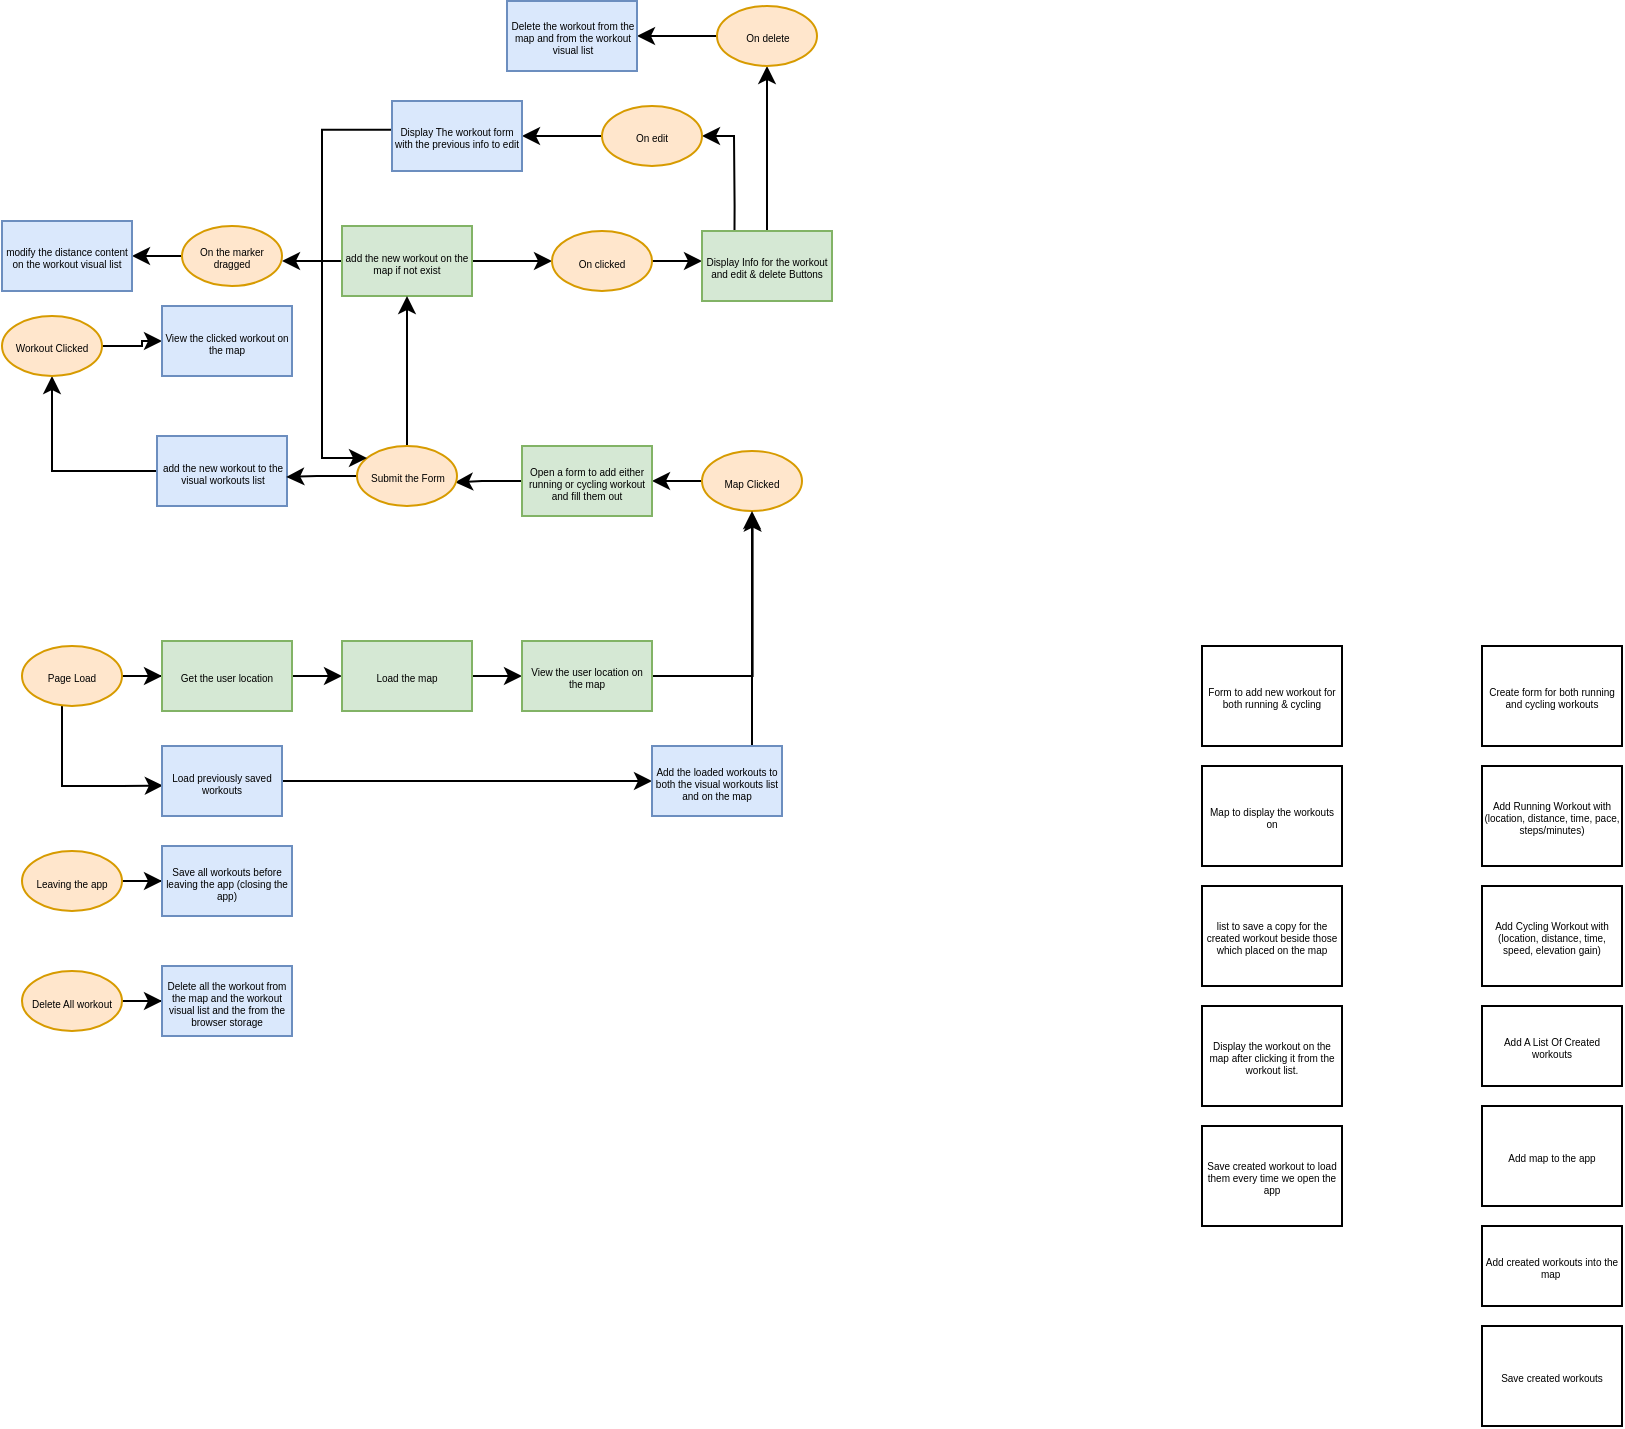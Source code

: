 <mxfile version="20.7.4" type="device"><diagram id="rd_j_HvBFFyBtlfR25yi" name="Page-1"><mxGraphModel dx="1105" dy="582" grid="1" gridSize="10" guides="1" tooltips="1" connect="1" arrows="1" fold="1" page="1" pageScale="1" pageWidth="850" pageHeight="1100" math="0" shadow="0"><root><mxCell id="0"/><mxCell id="1" parent="0"/><mxCell id="rIyFbyOKHlw92HfWpcFg-2" value="Add Running Workout with (location, distance, time, pace, steps/minutes)" style="rounded=0;whiteSpace=wrap;html=1;fontSize=5;" parent="1" vertex="1"><mxGeometry x="750" y="610" width="70" height="50" as="geometry"/></mxCell><mxCell id="rIyFbyOKHlw92HfWpcFg-3" value="Add Cycling Workout with (location, distance, time, speed, elevation gain)" style="rounded=0;whiteSpace=wrap;html=1;fontSize=5;" parent="1" vertex="1"><mxGeometry x="750" y="670" width="70" height="50" as="geometry"/></mxCell><mxCell id="rIyFbyOKHlw92HfWpcFg-4" value="Add A List Of Created workouts" style="rounded=0;whiteSpace=wrap;html=1;fontSize=5;" parent="1" vertex="1"><mxGeometry x="750" y="730" width="70" height="40" as="geometry"/></mxCell><mxCell id="rIyFbyOKHlw92HfWpcFg-10" value="Add created workouts into the map&amp;nbsp;" style="rounded=0;whiteSpace=wrap;html=1;fontSize=5;" parent="1" vertex="1"><mxGeometry x="750" y="840" width="70" height="40" as="geometry"/></mxCell><mxCell id="rIyFbyOKHlw92HfWpcFg-11" value="Save created workouts" style="rounded=0;whiteSpace=wrap;html=1;fontSize=5;" parent="1" vertex="1"><mxGeometry x="750" y="890" width="70" height="50" as="geometry"/></mxCell><mxCell id="rIyFbyOKHlw92HfWpcFg-13" value="Add map to the app" style="rounded=0;whiteSpace=wrap;html=1;fontSize=5;" parent="1" vertex="1"><mxGeometry x="750" y="780" width="70" height="50" as="geometry"/></mxCell><mxCell id="rIyFbyOKHlw92HfWpcFg-14" value="Create form for both running and cycling workouts" style="rounded=0;whiteSpace=wrap;html=1;fontSize=5;" parent="1" vertex="1"><mxGeometry x="750" y="550" width="70" height="50" as="geometry"/></mxCell><mxCell id="rIyFbyOKHlw92HfWpcFg-15" value="Map to display the workouts on" style="rounded=0;whiteSpace=wrap;html=1;fontSize=5;" parent="1" vertex="1"><mxGeometry x="610" y="610" width="70" height="50" as="geometry"/></mxCell><mxCell id="rIyFbyOKHlw92HfWpcFg-16" value="Form to add new workout for both running &amp;amp; cycling" style="rounded=0;whiteSpace=wrap;html=1;fontSize=5;" parent="1" vertex="1"><mxGeometry x="610" y="550" width="70" height="50" as="geometry"/></mxCell><mxCell id="rIyFbyOKHlw92HfWpcFg-17" value="list to save a copy for the created workout beside those which placed on the map" style="rounded=0;whiteSpace=wrap;html=1;fontSize=5;" parent="1" vertex="1"><mxGeometry x="610" y="670" width="70" height="50" as="geometry"/></mxCell><mxCell id="rIyFbyOKHlw92HfWpcFg-18" value="Save created workout to load them every time we open the app" style="rounded=0;whiteSpace=wrap;html=1;fontSize=5;" parent="1" vertex="1"><mxGeometry x="610" y="790" width="70" height="50" as="geometry"/></mxCell><mxCell id="rIyFbyOKHlw92HfWpcFg-19" value="Display the workout on the map after clicking it from the workout list." style="rounded=0;whiteSpace=wrap;html=1;fontSize=5;" parent="1" vertex="1"><mxGeometry x="610" y="730" width="70" height="50" as="geometry"/></mxCell><mxCell id="rIyFbyOKHlw92HfWpcFg-24" value="" style="edgeStyle=orthogonalEdgeStyle;rounded=0;orthogonalLoop=1;jettySize=auto;html=1;fontSize=5;" parent="1" source="rIyFbyOKHlw92HfWpcFg-20" target="rIyFbyOKHlw92HfWpcFg-23" edge="1"><mxGeometry relative="1" as="geometry"/></mxCell><mxCell id="rIyFbyOKHlw92HfWpcFg-60" style="edgeStyle=orthogonalEdgeStyle;rounded=0;orthogonalLoop=1;jettySize=auto;html=1;entryX=0.007;entryY=0.566;entryDx=0;entryDy=0;entryPerimeter=0;fontSize=5;" parent="1" source="rIyFbyOKHlw92HfWpcFg-20" target="rIyFbyOKHlw92HfWpcFg-59" edge="1"><mxGeometry relative="1" as="geometry"><Array as="points"><mxPoint x="40" y="620"/><mxPoint x="70" y="620"/></Array></mxGeometry></mxCell><mxCell id="rIyFbyOKHlw92HfWpcFg-20" value="Page Load" style="ellipse;whiteSpace=wrap;html=1;fontSize=5;fillColor=#ffe6cc;strokeColor=#d79b00;" parent="1" vertex="1"><mxGeometry x="20" y="550" width="50" height="30" as="geometry"/></mxCell><mxCell id="rIyFbyOKHlw92HfWpcFg-28" style="edgeStyle=orthogonalEdgeStyle;rounded=0;orthogonalLoop=1;jettySize=auto;html=1;exitX=1;exitY=0.5;exitDx=0;exitDy=0;entryX=0;entryY=0.5;entryDx=0;entryDy=0;fontSize=5;" parent="1" source="rIyFbyOKHlw92HfWpcFg-23" target="rIyFbyOKHlw92HfWpcFg-27" edge="1"><mxGeometry relative="1" as="geometry"/></mxCell><mxCell id="rIyFbyOKHlw92HfWpcFg-23" value="Get the user location" style="whiteSpace=wrap;html=1;fontSize=5;fillColor=#d5e8d4;strokeColor=#82b366;" parent="1" vertex="1"><mxGeometry x="90" y="547.5" width="65" height="35" as="geometry"/></mxCell><mxCell id="rIyFbyOKHlw92HfWpcFg-30" style="edgeStyle=orthogonalEdgeStyle;rounded=0;orthogonalLoop=1;jettySize=auto;html=1;exitX=1;exitY=0.5;exitDx=0;exitDy=0;fontSize=5;" parent="1" source="rIyFbyOKHlw92HfWpcFg-27" target="rIyFbyOKHlw92HfWpcFg-29" edge="1"><mxGeometry relative="1" as="geometry"/></mxCell><mxCell id="rIyFbyOKHlw92HfWpcFg-27" value="Load the map" style="whiteSpace=wrap;html=1;fontSize=5;fillColor=#d5e8d4;strokeColor=#82b366;" parent="1" vertex="1"><mxGeometry x="180" y="547.5" width="65" height="35" as="geometry"/></mxCell><mxCell id="rIyFbyOKHlw92HfWpcFg-33" style="edgeStyle=orthogonalEdgeStyle;rounded=0;orthogonalLoop=1;jettySize=auto;html=1;entryX=0.506;entryY=1.043;entryDx=0;entryDy=0;entryPerimeter=0;fontSize=5;" parent="1" source="rIyFbyOKHlw92HfWpcFg-29" target="rIyFbyOKHlw92HfWpcFg-32" edge="1"><mxGeometry relative="1" as="geometry"/></mxCell><mxCell id="rIyFbyOKHlw92HfWpcFg-29" value="View the user location on the map" style="whiteSpace=wrap;html=1;fontSize=5;fillColor=#d5e8d4;strokeColor=#82b366;" parent="1" vertex="1"><mxGeometry x="270" y="547.5" width="65" height="35" as="geometry"/></mxCell><mxCell id="rIyFbyOKHlw92HfWpcFg-41" style="edgeStyle=orthogonalEdgeStyle;rounded=0;orthogonalLoop=1;jettySize=auto;html=1;fontSize=5;" parent="1" source="rIyFbyOKHlw92HfWpcFg-32" target="rIyFbyOKHlw92HfWpcFg-35" edge="1"><mxGeometry relative="1" as="geometry"/></mxCell><mxCell id="rIyFbyOKHlw92HfWpcFg-32" value="Map Clicked" style="ellipse;whiteSpace=wrap;html=1;fontSize=5;fillColor=#ffe6cc;strokeColor=#d79b00;" parent="1" vertex="1"><mxGeometry x="360" y="452.5" width="50" height="30" as="geometry"/></mxCell><mxCell id="rIyFbyOKHlw92HfWpcFg-71" style="edgeStyle=orthogonalEdgeStyle;rounded=0;orthogonalLoop=1;jettySize=auto;html=1;entryX=0.98;entryY=0.605;entryDx=0;entryDy=0;entryPerimeter=0;fontSize=5;" parent="1" source="rIyFbyOKHlw92HfWpcFg-35" target="rIyFbyOKHlw92HfWpcFg-70" edge="1"><mxGeometry relative="1" as="geometry"/></mxCell><mxCell id="rIyFbyOKHlw92HfWpcFg-35" value="Open a form to add either running or cycling workout and fill them out" style="whiteSpace=wrap;html=1;fontSize=5;fillColor=#d5e8d4;strokeColor=#82b366;" parent="1" vertex="1"><mxGeometry x="270" y="450" width="65" height="35" as="geometry"/></mxCell><mxCell id="5S1AV0pQ2Vk5dHV9bFEc-11" style="edgeStyle=orthogonalEdgeStyle;rounded=0;orthogonalLoop=1;jettySize=auto;html=1;exitX=1;exitY=0.5;exitDx=0;exitDy=0;" parent="1" source="rIyFbyOKHlw92HfWpcFg-38" target="5S1AV0pQ2Vk5dHV9bFEc-3" edge="1"><mxGeometry relative="1" as="geometry"/></mxCell><mxCell id="5S1AV0pQ2Vk5dHV9bFEc-20" style="edgeStyle=orthogonalEdgeStyle;rounded=0;orthogonalLoop=1;jettySize=auto;html=1;entryX=1;entryY=0.583;entryDx=0;entryDy=0;entryPerimeter=0;" parent="1" source="rIyFbyOKHlw92HfWpcFg-38" target="5S1AV0pQ2Vk5dHV9bFEc-19" edge="1"><mxGeometry relative="1" as="geometry"/></mxCell><mxCell id="rIyFbyOKHlw92HfWpcFg-38" value="add the new workout on the map if not exist" style="whiteSpace=wrap;html=1;fontSize=5;fillColor=#d5e8d4;strokeColor=#82b366;" parent="1" vertex="1"><mxGeometry x="180" y="340" width="65" height="35" as="geometry"/></mxCell><mxCell id="rIyFbyOKHlw92HfWpcFg-66" style="edgeStyle=orthogonalEdgeStyle;rounded=0;orthogonalLoop=1;jettySize=auto;html=1;entryX=0.5;entryY=1;entryDx=0;entryDy=0;fontSize=5;" parent="1" source="rIyFbyOKHlw92HfWpcFg-40" target="rIyFbyOKHlw92HfWpcFg-65" edge="1"><mxGeometry relative="1" as="geometry"/></mxCell><mxCell id="rIyFbyOKHlw92HfWpcFg-40" value="add the new workout to the visual workouts list" style="whiteSpace=wrap;html=1;fontSize=5;fillColor=#dae8fc;strokeColor=#6c8ebf;" parent="1" vertex="1"><mxGeometry x="87.5" y="445" width="65" height="35" as="geometry"/></mxCell><mxCell id="rIyFbyOKHlw92HfWpcFg-54" value="" style="edgeStyle=orthogonalEdgeStyle;rounded=0;orthogonalLoop=1;jettySize=auto;html=1;fontSize=5;" parent="1" source="rIyFbyOKHlw92HfWpcFg-55" target="rIyFbyOKHlw92HfWpcFg-56" edge="1"><mxGeometry relative="1" as="geometry"/></mxCell><mxCell id="rIyFbyOKHlw92HfWpcFg-55" value="Leaving the app" style="ellipse;whiteSpace=wrap;html=1;fontSize=5;fillColor=#ffe6cc;strokeColor=#d79b00;" parent="1" vertex="1"><mxGeometry x="20" y="652.5" width="50" height="30" as="geometry"/></mxCell><mxCell id="rIyFbyOKHlw92HfWpcFg-56" value="Save all workouts before leaving the app (closing the app)" style="whiteSpace=wrap;html=1;fontSize=5;fillColor=#dae8fc;strokeColor=#6c8ebf;" parent="1" vertex="1"><mxGeometry x="90" y="650" width="65" height="35" as="geometry"/></mxCell><mxCell id="rIyFbyOKHlw92HfWpcFg-62" style="edgeStyle=orthogonalEdgeStyle;rounded=0;orthogonalLoop=1;jettySize=auto;html=1;entryX=0;entryY=0.5;entryDx=0;entryDy=0;fontSize=5;" parent="1" source="rIyFbyOKHlw92HfWpcFg-59" target="rIyFbyOKHlw92HfWpcFg-61" edge="1"><mxGeometry relative="1" as="geometry"/></mxCell><mxCell id="rIyFbyOKHlw92HfWpcFg-59" value="Load previously saved workouts" style="whiteSpace=wrap;html=1;fontSize=5;fillColor=#dae8fc;strokeColor=#6c8ebf;" parent="1" vertex="1"><mxGeometry x="90" y="600" width="60" height="35" as="geometry"/></mxCell><mxCell id="rIyFbyOKHlw92HfWpcFg-63" style="edgeStyle=orthogonalEdgeStyle;rounded=0;orthogonalLoop=1;jettySize=auto;html=1;entryX=0.5;entryY=1;entryDx=0;entryDy=0;fontSize=5;" parent="1" source="rIyFbyOKHlw92HfWpcFg-61" target="rIyFbyOKHlw92HfWpcFg-32" edge="1"><mxGeometry relative="1" as="geometry"><Array as="points"><mxPoint x="385" y="540"/><mxPoint x="385" y="540"/></Array></mxGeometry></mxCell><mxCell id="rIyFbyOKHlw92HfWpcFg-61" value="Add the loaded workouts to both the visual workouts list and on the map" style="whiteSpace=wrap;html=1;fontSize=5;fillColor=#dae8fc;strokeColor=#6c8ebf;" parent="1" vertex="1"><mxGeometry x="335" y="600" width="65" height="35" as="geometry"/></mxCell><mxCell id="rIyFbyOKHlw92HfWpcFg-68" style="edgeStyle=orthogonalEdgeStyle;rounded=0;orthogonalLoop=1;jettySize=auto;html=1;entryX=0;entryY=0.5;entryDx=0;entryDy=0;fontSize=5;" parent="1" source="rIyFbyOKHlw92HfWpcFg-65" target="rIyFbyOKHlw92HfWpcFg-67" edge="1"><mxGeometry relative="1" as="geometry"/></mxCell><mxCell id="rIyFbyOKHlw92HfWpcFg-65" value="Workout Clicked" style="ellipse;whiteSpace=wrap;html=1;fontSize=5;fillColor=#ffe6cc;strokeColor=#d79b00;" parent="1" vertex="1"><mxGeometry x="10" y="385" width="50" height="30" as="geometry"/></mxCell><mxCell id="rIyFbyOKHlw92HfWpcFg-67" value="View the clicked workout on the map" style="whiteSpace=wrap;html=1;fontSize=5;fillColor=#dae8fc;strokeColor=#6c8ebf;" parent="1" vertex="1"><mxGeometry x="90" y="380" width="65" height="35" as="geometry"/></mxCell><mxCell id="5S1AV0pQ2Vk5dHV9bFEc-1" style="edgeStyle=orthogonalEdgeStyle;rounded=0;orthogonalLoop=1;jettySize=auto;html=1;entryX=0.5;entryY=1;entryDx=0;entryDy=0;" parent="1" source="rIyFbyOKHlw92HfWpcFg-70" target="rIyFbyOKHlw92HfWpcFg-38" edge="1"><mxGeometry relative="1" as="geometry"/></mxCell><mxCell id="5S1AV0pQ2Vk5dHV9bFEc-2" style="edgeStyle=orthogonalEdgeStyle;rounded=0;orthogonalLoop=1;jettySize=auto;html=1;entryX=0.994;entryY=0.585;entryDx=0;entryDy=0;entryPerimeter=0;" parent="1" source="rIyFbyOKHlw92HfWpcFg-70" target="rIyFbyOKHlw92HfWpcFg-40" edge="1"><mxGeometry relative="1" as="geometry"/></mxCell><mxCell id="rIyFbyOKHlw92HfWpcFg-70" value="Submit the Form" style="ellipse;whiteSpace=wrap;html=1;fontSize=5;fillColor=#ffe6cc;strokeColor=#d79b00;" parent="1" vertex="1"><mxGeometry x="187.5" y="450" width="50" height="30" as="geometry"/></mxCell><mxCell id="5S1AV0pQ2Vk5dHV9bFEc-18" style="edgeStyle=orthogonalEdgeStyle;rounded=0;orthogonalLoop=1;jettySize=auto;html=1;exitX=1;exitY=0.5;exitDx=0;exitDy=0;entryX=0;entryY=0.433;entryDx=0;entryDy=0;entryPerimeter=0;" parent="1" source="5S1AV0pQ2Vk5dHV9bFEc-3" target="5S1AV0pQ2Vk5dHV9bFEc-4" edge="1"><mxGeometry relative="1" as="geometry"/></mxCell><mxCell id="5S1AV0pQ2Vk5dHV9bFEc-3" value="On clicked" style="ellipse;whiteSpace=wrap;html=1;fontSize=5;fillColor=#ffe6cc;strokeColor=#d79b00;" parent="1" vertex="1"><mxGeometry x="285" y="342.5" width="50" height="30" as="geometry"/></mxCell><mxCell id="5S1AV0pQ2Vk5dHV9bFEc-13" style="edgeStyle=orthogonalEdgeStyle;rounded=0;orthogonalLoop=1;jettySize=auto;html=1;exitX=0.5;exitY=0;exitDx=0;exitDy=0;entryX=0.5;entryY=1;entryDx=0;entryDy=0;" parent="1" source="5S1AV0pQ2Vk5dHV9bFEc-4" target="5S1AV0pQ2Vk5dHV9bFEc-6" edge="1"><mxGeometry relative="1" as="geometry"/></mxCell><mxCell id="5S1AV0pQ2Vk5dHV9bFEc-14" style="edgeStyle=orthogonalEdgeStyle;rounded=0;orthogonalLoop=1;jettySize=auto;html=1;exitX=0.25;exitY=0;exitDx=0;exitDy=0;entryX=1;entryY=0.5;entryDx=0;entryDy=0;" parent="1" source="5S1AV0pQ2Vk5dHV9bFEc-4" target="5S1AV0pQ2Vk5dHV9bFEc-5" edge="1"><mxGeometry relative="1" as="geometry"><Array as="points"><mxPoint x="376" y="330"/><mxPoint x="376" y="295"/></Array></mxGeometry></mxCell><mxCell id="5S1AV0pQ2Vk5dHV9bFEc-4" value="Display Info for the workout and edit &amp;amp; delete Buttons" style="whiteSpace=wrap;html=1;fontSize=5;fillColor=#d5e8d4;strokeColor=#82b366;" parent="1" vertex="1"><mxGeometry x="360" y="342.5" width="65" height="35" as="geometry"/></mxCell><mxCell id="5S1AV0pQ2Vk5dHV9bFEc-15" style="edgeStyle=orthogonalEdgeStyle;rounded=0;orthogonalLoop=1;jettySize=auto;html=1;entryX=1;entryY=0.5;entryDx=0;entryDy=0;" parent="1" source="5S1AV0pQ2Vk5dHV9bFEc-5" target="5S1AV0pQ2Vk5dHV9bFEc-7" edge="1"><mxGeometry relative="1" as="geometry"/></mxCell><mxCell id="5S1AV0pQ2Vk5dHV9bFEc-5" value="On edit" style="ellipse;whiteSpace=wrap;html=1;fontSize=5;fillColor=#ffe6cc;strokeColor=#d79b00;" parent="1" vertex="1"><mxGeometry x="310" y="280" width="50" height="30" as="geometry"/></mxCell><mxCell id="5S1AV0pQ2Vk5dHV9bFEc-16" style="edgeStyle=orthogonalEdgeStyle;rounded=0;orthogonalLoop=1;jettySize=auto;html=1;" parent="1" source="5S1AV0pQ2Vk5dHV9bFEc-6" target="5S1AV0pQ2Vk5dHV9bFEc-8" edge="1"><mxGeometry relative="1" as="geometry"/></mxCell><mxCell id="5S1AV0pQ2Vk5dHV9bFEc-6" value="On delete" style="ellipse;whiteSpace=wrap;html=1;fontSize=5;fillColor=#ffe6cc;strokeColor=#d79b00;" parent="1" vertex="1"><mxGeometry x="367.5" y="230" width="50" height="30" as="geometry"/></mxCell><mxCell id="5S1AV0pQ2Vk5dHV9bFEc-17" style="edgeStyle=orthogonalEdgeStyle;rounded=0;orthogonalLoop=1;jettySize=auto;html=1;exitX=-0.001;exitY=0.41;exitDx=0;exitDy=0;exitPerimeter=0;" parent="1" source="5S1AV0pQ2Vk5dHV9bFEc-7" target="rIyFbyOKHlw92HfWpcFg-70" edge="1"><mxGeometry relative="1" as="geometry"><Array as="points"><mxPoint x="170" y="292"/><mxPoint x="170" y="456"/></Array></mxGeometry></mxCell><mxCell id="5S1AV0pQ2Vk5dHV9bFEc-7" value="Display The workout form with the previous info to edit" style="whiteSpace=wrap;html=1;fontSize=5;fillColor=#dae8fc;strokeColor=#6c8ebf;" parent="1" vertex="1"><mxGeometry x="205" y="277.5" width="65" height="35" as="geometry"/></mxCell><mxCell id="5S1AV0pQ2Vk5dHV9bFEc-8" value="Delete the workout from the map and from the workout visual list" style="whiteSpace=wrap;html=1;fontSize=5;fillColor=#dae8fc;strokeColor=#6c8ebf;" parent="1" vertex="1"><mxGeometry x="262.5" y="227.5" width="65" height="35" as="geometry"/></mxCell><mxCell id="5S1AV0pQ2Vk5dHV9bFEc-22" style="edgeStyle=orthogonalEdgeStyle;rounded=0;orthogonalLoop=1;jettySize=auto;html=1;entryX=1;entryY=0.5;entryDx=0;entryDy=0;" parent="1" source="5S1AV0pQ2Vk5dHV9bFEc-19" target="5S1AV0pQ2Vk5dHV9bFEc-21" edge="1"><mxGeometry relative="1" as="geometry"/></mxCell><mxCell id="5S1AV0pQ2Vk5dHV9bFEc-19" value="On the marker dragged" style="ellipse;whiteSpace=wrap;html=1;fontSize=5;fillColor=#ffe6cc;strokeColor=#d79b00;" parent="1" vertex="1"><mxGeometry x="100" y="340" width="50" height="30" as="geometry"/></mxCell><mxCell id="5S1AV0pQ2Vk5dHV9bFEc-21" value="modify the distance content on the workout visual list" style="whiteSpace=wrap;html=1;fontSize=5;fillColor=#dae8fc;strokeColor=#6c8ebf;" parent="1" vertex="1"><mxGeometry x="10" y="337.5" width="65" height="35" as="geometry"/></mxCell><mxCell id="5S1AV0pQ2Vk5dHV9bFEc-23" value="" style="edgeStyle=orthogonalEdgeStyle;rounded=0;orthogonalLoop=1;jettySize=auto;html=1;fontSize=5;" parent="1" source="5S1AV0pQ2Vk5dHV9bFEc-24" target="5S1AV0pQ2Vk5dHV9bFEc-25" edge="1"><mxGeometry relative="1" as="geometry"/></mxCell><mxCell id="5S1AV0pQ2Vk5dHV9bFEc-24" value="Delete All workout" style="ellipse;whiteSpace=wrap;html=1;fontSize=5;fillColor=#ffe6cc;strokeColor=#d79b00;" parent="1" vertex="1"><mxGeometry x="20" y="712.5" width="50" height="30" as="geometry"/></mxCell><mxCell id="5S1AV0pQ2Vk5dHV9bFEc-25" value="Delete all the workout from the map and the workout visual list and the from the browser storage" style="whiteSpace=wrap;html=1;fontSize=5;fillColor=#dae8fc;strokeColor=#6c8ebf;" parent="1" vertex="1"><mxGeometry x="90" y="710" width="65" height="35" as="geometry"/></mxCell></root></mxGraphModel></diagram></mxfile>